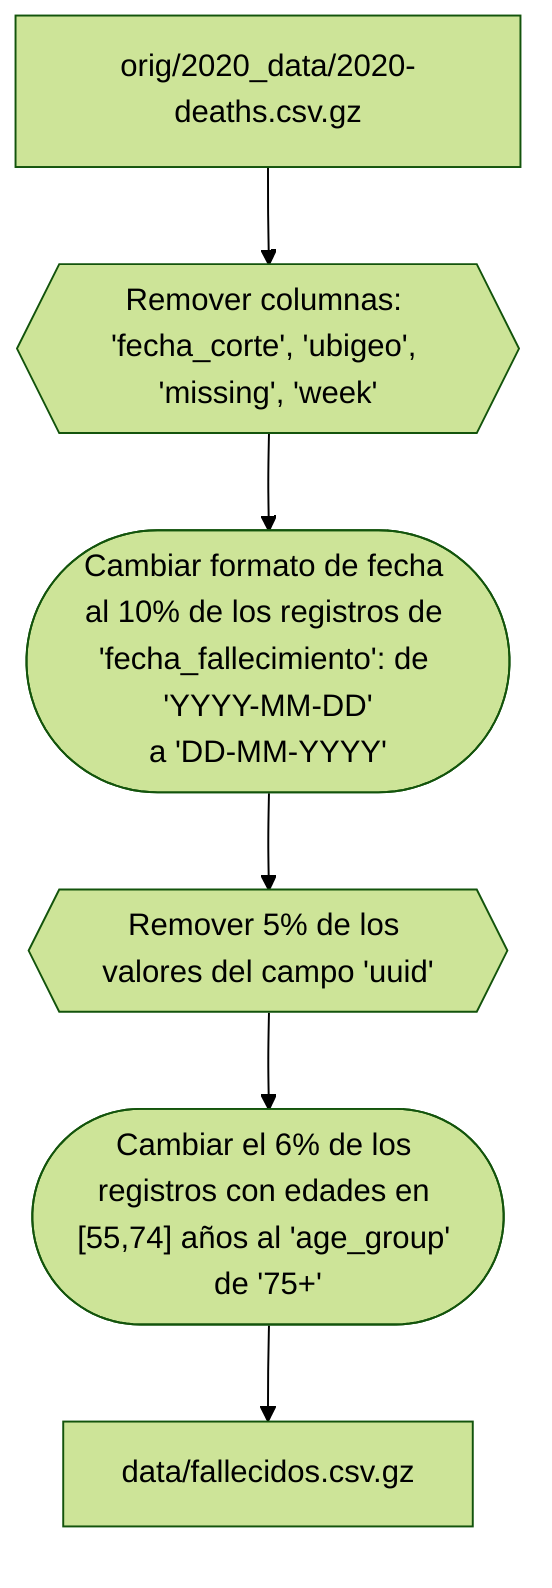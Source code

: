 %%{init: {'theme':'forest'}}%%
graph TD
    A["orig/2020_data/2020-deaths.csv.gz"] --> B{{"Remover columnas: 'fecha_corte', 'ubigeo', 'missing', 'week'"}}
    B --> C(["Cambiar formato de fecha al 10% de los registros de 'fecha_fallecimiento': de 'YYYY-MM-DD'<br>a 'DD-MM-YYYY'"])
    C --> D{{"Remover 5% de los valores del campo 'uuid'"}}
    D --> E(["Cambiar el 6% de los registros con edades en [55,74] años al 'age_group' de '75+'"])
    E --> F["data/fallecidos.csv.gz"]